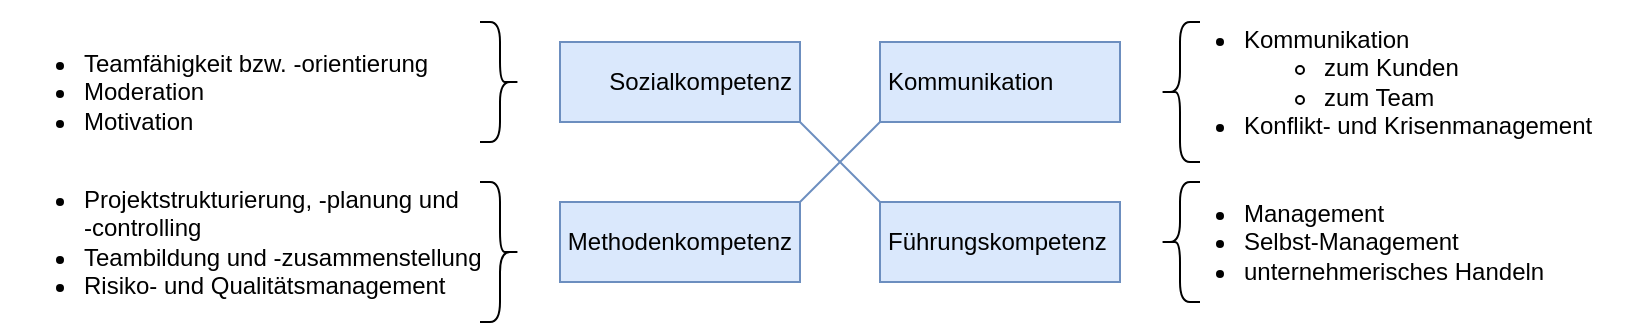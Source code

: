 <mxfile version="14.1.8" type="device"><diagram id="u5Vtdtb2DRWhi22GOgC4" name="Seite-1"><mxGraphModel dx="1747" dy="585" grid="1" gridSize="10" guides="1" tooltips="1" connect="1" arrows="1" fold="1" page="1" pageScale="1" pageWidth="827" pageHeight="1169" math="0" shadow="0"><root><mxCell id="0"/><mxCell id="1" parent="0"/><mxCell id="Ri9MkuRtnPjEDaH-i9_A-1" value="Sozialkompetenz" style="text;html=1;strokeColor=#6c8ebf;fillColor=#dae8fc;align=right;verticalAlign=middle;whiteSpace=wrap;rounded=0;spacingRight=2;" vertex="1" parent="1"><mxGeometry x="160" y="80" width="120" height="40" as="geometry"/></mxCell><mxCell id="Ri9MkuRtnPjEDaH-i9_A-2" value="Kommunikation" style="text;html=1;strokeColor=#6c8ebf;fillColor=#dae8fc;align=left;verticalAlign=middle;whiteSpace=wrap;rounded=0;spacingLeft=2;" vertex="1" parent="1"><mxGeometry x="320" y="80" width="120" height="40" as="geometry"/></mxCell><mxCell id="Ri9MkuRtnPjEDaH-i9_A-3" value="Methodenkompetenz" style="text;html=1;strokeColor=#6c8ebf;fillColor=#dae8fc;align=right;verticalAlign=middle;whiteSpace=wrap;rounded=0;spacingRight=2;" vertex="1" parent="1"><mxGeometry x="160" y="160" width="120" height="40" as="geometry"/></mxCell><mxCell id="Ri9MkuRtnPjEDaH-i9_A-4" value="Führungskompetenz" style="text;html=1;strokeColor=#6c8ebf;fillColor=#dae8fc;align=left;verticalAlign=middle;whiteSpace=wrap;rounded=0;spacingLeft=2;shadow=0;glass=0;sketch=0;" vertex="1" parent="1"><mxGeometry x="320" y="160" width="120" height="40" as="geometry"/></mxCell><mxCell id="Ri9MkuRtnPjEDaH-i9_A-7" value="" style="endArrow=none;html=1;entryX=0;entryY=1;entryDx=0;entryDy=0;exitX=1;exitY=0;exitDx=0;exitDy=0;fillColor=#dae8fc;strokeColor=#6c8ebf;" edge="1" parent="1" source="Ri9MkuRtnPjEDaH-i9_A-3" target="Ri9MkuRtnPjEDaH-i9_A-2"><mxGeometry width="50" height="50" relative="1" as="geometry"><mxPoint x="200" y="290" as="sourcePoint"/><mxPoint x="250" y="240" as="targetPoint"/></mxGeometry></mxCell><mxCell id="Ri9MkuRtnPjEDaH-i9_A-8" value="" style="endArrow=none;html=1;exitX=1;exitY=1;exitDx=0;exitDy=0;entryX=0;entryY=0;entryDx=0;entryDy=0;fillColor=#dae8fc;strokeColor=#6c8ebf;" edge="1" parent="1" source="Ri9MkuRtnPjEDaH-i9_A-1" target="Ri9MkuRtnPjEDaH-i9_A-4"><mxGeometry width="50" height="50" relative="1" as="geometry"><mxPoint x="320" y="310" as="sourcePoint"/><mxPoint x="370" y="260" as="targetPoint"/></mxGeometry></mxCell><mxCell id="Ri9MkuRtnPjEDaH-i9_A-11" value="&lt;ul&gt;&lt;li&gt;Management&lt;/li&gt;&lt;li&gt;Selbst-Management&lt;/li&gt;&lt;li&gt;unternehmerisches Handeln&lt;/li&gt;&lt;/ul&gt;" style="text;html=1;strokeColor=none;fillColor=none;align=left;verticalAlign=middle;whiteSpace=wrap;rounded=0;" vertex="1" parent="1"><mxGeometry x="460" y="160" width="210" height="40" as="geometry"/></mxCell><mxCell id="Ri9MkuRtnPjEDaH-i9_A-12" value="&lt;ul&gt;&lt;li&gt;Kommunikation&lt;/li&gt;&lt;ul&gt;&lt;li&gt;zum Kunden&lt;/li&gt;&lt;li&gt;zum Team&lt;/li&gt;&lt;/ul&gt;&lt;li&gt;Konflikt- und Krisenmanagement&lt;/li&gt;&lt;/ul&gt;" style="text;html=1;strokeColor=none;fillColor=none;align=left;verticalAlign=middle;whiteSpace=wrap;rounded=0;" vertex="1" parent="1"><mxGeometry x="460" y="70" width="240" height="60" as="geometry"/></mxCell><mxCell id="Ri9MkuRtnPjEDaH-i9_A-14" value="&lt;ul&gt;&lt;li&gt;Teamfähigkeit bzw. -orientierung&lt;/li&gt;&lt;li style=&quot;&quot;&gt;Moderation&lt;/li&gt;&lt;li style=&quot;&quot;&gt;Motivation&lt;/li&gt;&lt;/ul&gt;" style="text;html=1;strokeColor=none;fillColor=none;align=left;verticalAlign=middle;whiteSpace=wrap;rounded=0;" vertex="1" parent="1"><mxGeometry x="-120" y="80" width="250" height="50" as="geometry"/></mxCell><mxCell id="Ri9MkuRtnPjEDaH-i9_A-15" value="&lt;ul&gt;&lt;li&gt;Projektstrukturierung, -planung und&lt;br&gt;-controlling&lt;/li&gt;&lt;li&gt;Teambildung und -zusammenstellung&lt;/li&gt;&lt;li&gt;Risiko- und Qualitätsmanagement&lt;/li&gt;&lt;/ul&gt;" style="text;html=1;strokeColor=none;fillColor=none;align=left;verticalAlign=middle;whiteSpace=wrap;rounded=0;" vertex="1" parent="1"><mxGeometry x="-120" y="145" width="250" height="70" as="geometry"/></mxCell><mxCell id="Ri9MkuRtnPjEDaH-i9_A-16" value="" style="shape=curlyBracket;whiteSpace=wrap;html=1;rounded=1;shadow=0;glass=0;sketch=0;align=left;" vertex="1" parent="1"><mxGeometry x="460" y="70" width="20" height="70" as="geometry"/></mxCell><mxCell id="Ri9MkuRtnPjEDaH-i9_A-17" value="" style="shape=curlyBracket;whiteSpace=wrap;html=1;rounded=1;shadow=0;glass=0;sketch=0;align=left;" vertex="1" parent="1"><mxGeometry x="460" y="150" width="20" height="60" as="geometry"/></mxCell><mxCell id="Ri9MkuRtnPjEDaH-i9_A-18" value="" style="shape=curlyBracket;whiteSpace=wrap;html=1;rounded=1;shadow=0;glass=0;sketch=0;align=left;rotation=-180;" vertex="1" parent="1"><mxGeometry x="120" y="70" width="20" height="60" as="geometry"/></mxCell><mxCell id="Ri9MkuRtnPjEDaH-i9_A-19" value="" style="shape=curlyBracket;whiteSpace=wrap;html=1;rounded=1;shadow=0;glass=0;sketch=0;align=left;rotation=-180;" vertex="1" parent="1"><mxGeometry x="120" y="150" width="20" height="70" as="geometry"/></mxCell></root></mxGraphModel></diagram></mxfile>